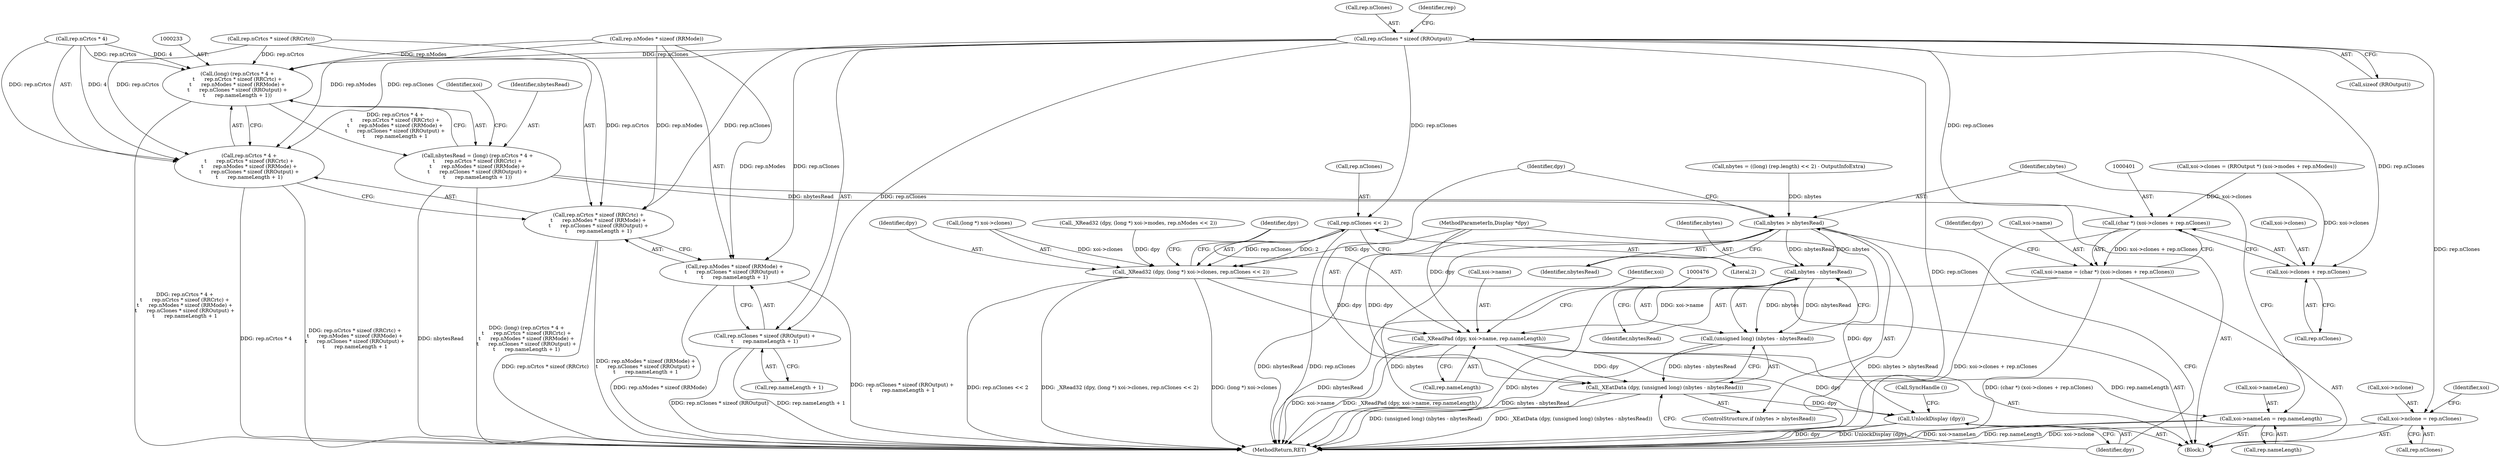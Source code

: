 digraph "0_libXrandr_a0df3e1c7728205e5c7650b2e6dce684139254a6_0@API" {
"1000255" [label="(Call,rep.nClones * sizeof (RROutput))"];
"1000232" [label="(Call,(long) (rep.nCrtcs * 4 +\n\t      rep.nCrtcs * sizeof (RRCrtc) +\n\t      rep.nModes * sizeof (RRMode) +\n\t      rep.nClones * sizeof (RROutput) +\n\t      rep.nameLength + 1))"];
"1000230" [label="(Call,nbytesRead = (long) (rep.nCrtcs * 4 +\n\t      rep.nCrtcs * sizeof (RRCrtc) +\n\t      rep.nModes * sizeof (RRMode) +\n\t      rep.nClones * sizeof (RROutput) +\n\t      rep.nameLength + 1))"];
"1000470" [label="(Call,nbytes > nbytesRead)"];
"1000477" [label="(Call,nbytes - nbytesRead)"];
"1000475" [label="(Call,(unsigned long) (nbytes - nbytesRead))"];
"1000473" [label="(Call,_XEatData (dpy, (unsigned long) (nbytes - nbytesRead)))"];
"1000480" [label="(Call,UnlockDisplay (dpy))"];
"1000234" [label="(Call,rep.nCrtcs * 4 +\n\t      rep.nCrtcs * sizeof (RRCrtc) +\n\t      rep.nModes * sizeof (RRMode) +\n\t      rep.nClones * sizeof (RROutput) +\n\t      rep.nameLength + 1)"];
"1000240" [label="(Call,rep.nCrtcs * sizeof (RRCrtc) +\n\t      rep.nModes * sizeof (RRMode) +\n\t      rep.nClones * sizeof (RROutput) +\n\t      rep.nameLength + 1)"];
"1000247" [label="(Call,rep.nModes * sizeof (RRMode) +\n\t      rep.nClones * sizeof (RROutput) +\n\t      rep.nameLength + 1)"];
"1000254" [label="(Call,rep.nClones * sizeof (RROutput) +\n\t      rep.nameLength + 1)"];
"1000376" [label="(Call,xoi->nclone = rep.nClones)"];
"1000400" [label="(Call,(char *) (xoi->clones + rep.nClones))"];
"1000396" [label="(Call,xoi->name = (char *) (xoi->clones + rep.nClones))"];
"1000445" [label="(Call,_XReadPad (dpy, xoi->name, rep.nameLength))"];
"1000462" [label="(Call,xoi->nameLen = rep.nameLength)"];
"1000402" [label="(Call,xoi->clones + rep.nClones)"];
"1000440" [label="(Call,rep.nClones << 2)"];
"1000433" [label="(Call,_XRead32 (dpy, (long *) xoi->clones, rep.nClones << 2))"];
"1000481" [label="(Identifier,dpy)"];
"1000444" [label="(Literal,2)"];
"1000482" [label="(Call,SyncHandle ())"];
"1000385" [label="(Identifier,xoi)"];
"1000445" [label="(Call,_XReadPad (dpy, xoi->name, rep.nameLength))"];
"1000247" [label="(Call,rep.nModes * sizeof (RRMode) +\n\t      rep.nClones * sizeof (RROutput) +\n\t      rep.nameLength + 1)"];
"1000475" [label="(Call,(unsigned long) (nbytes - nbytesRead))"];
"1000462" [label="(Call,xoi->nameLen = rep.nameLength)"];
"1000267" [label="(Identifier,xoi)"];
"1000473" [label="(Call,_XEatData (dpy, (unsigned long) (nbytes - nbytesRead)))"];
"1000232" [label="(Call,(long) (rep.nCrtcs * 4 +\n\t      rep.nCrtcs * sizeof (RRCrtc) +\n\t      rep.nModes * sizeof (RRMode) +\n\t      rep.nClones * sizeof (RROutput) +\n\t      rep.nameLength + 1))"];
"1000446" [label="(Identifier,dpy)"];
"1000256" [label="(Call,rep.nClones)"];
"1000478" [label="(Identifier,nbytes)"];
"1000487" [label="(MethodReturn,RET)"];
"1000380" [label="(Call,rep.nClones)"];
"1000104" [label="(MethodParameterIn,Display *dpy)"];
"1000248" [label="(Call,rep.nModes * sizeof (RRMode))"];
"1000466" [label="(Call,rep.nameLength)"];
"1000471" [label="(Identifier,nbytes)"];
"1000474" [label="(Identifier,dpy)"];
"1000219" [label="(Call,nbytes = ((long) (rep.length) << 2) - OutputInfoExtra)"];
"1000480" [label="(Call,UnlockDisplay (dpy))"];
"1000406" [label="(Call,rep.nClones)"];
"1000479" [label="(Identifier,nbytesRead)"];
"1000477" [label="(Call,nbytes - nbytesRead)"];
"1000230" [label="(Call,nbytesRead = (long) (rep.nCrtcs * 4 +\n\t      rep.nCrtcs * sizeof (RRCrtc) +\n\t      rep.nModes * sizeof (RRMode) +\n\t      rep.nClones * sizeof (RROutput) +\n\t      rep.nameLength + 1))"];
"1000376" [label="(Call,xoi->nclone = rep.nClones)"];
"1000441" [label="(Call,rep.nClones)"];
"1000396" [label="(Call,xoi->name = (char *) (xoi->clones + rep.nClones))"];
"1000402" [label="(Call,xoi->clones + rep.nClones)"];
"1000240" [label="(Call,rep.nCrtcs * sizeof (RRCrtc) +\n\t      rep.nModes * sizeof (RRMode) +\n\t      rep.nClones * sizeof (RROutput) +\n\t      rep.nameLength + 1)"];
"1000410" [label="(Identifier,dpy)"];
"1000472" [label="(Identifier,nbytesRead)"];
"1000107" [label="(Block,)"];
"1000421" [label="(Call,_XRead32 (dpy, (long *) xoi->modes, rep.nModes << 2))"];
"1000377" [label="(Call,xoi->nclone)"];
"1000433" [label="(Call,_XRead32 (dpy, (long *) xoi->clones, rep.nClones << 2))"];
"1000255" [label="(Call,rep.nClones * sizeof (RROutput))"];
"1000235" [label="(Call,rep.nCrtcs * 4)"];
"1000470" [label="(Call,nbytes > nbytesRead)"];
"1000397" [label="(Call,xoi->name)"];
"1000241" [label="(Call,rep.nCrtcs * sizeof (RRCrtc))"];
"1000400" [label="(Call,(char *) (xoi->clones + rep.nClones))"];
"1000383" [label="(Call,xoi->clones = (RROutput *) (xoi->modes + rep.nModes))"];
"1000434" [label="(Identifier,dpy)"];
"1000263" [label="(Identifier,rep)"];
"1000450" [label="(Call,rep.nameLength)"];
"1000463" [label="(Call,xoi->nameLen)"];
"1000261" [label="(Call,rep.nameLength + 1)"];
"1000440" [label="(Call,rep.nClones << 2)"];
"1000231" [label="(Identifier,nbytesRead)"];
"1000469" [label="(ControlStructure,if (nbytes > nbytesRead))"];
"1000447" [label="(Call,xoi->name)"];
"1000234" [label="(Call,rep.nCrtcs * 4 +\n\t      rep.nCrtcs * sizeof (RRCrtc) +\n\t      rep.nModes * sizeof (RRMode) +\n\t      rep.nClones * sizeof (RROutput) +\n\t      rep.nameLength + 1)"];
"1000259" [label="(Call,sizeof (RROutput))"];
"1000403" [label="(Call,xoi->clones)"];
"1000435" [label="(Call,(long *) xoi->clones)"];
"1000456" [label="(Identifier,xoi)"];
"1000254" [label="(Call,rep.nClones * sizeof (RROutput) +\n\t      rep.nameLength + 1)"];
"1000255" -> "1000254"  [label="AST: "];
"1000255" -> "1000259"  [label="CFG: "];
"1000256" -> "1000255"  [label="AST: "];
"1000259" -> "1000255"  [label="AST: "];
"1000263" -> "1000255"  [label="CFG: "];
"1000255" -> "1000487"  [label="DDG: rep.nClones"];
"1000255" -> "1000232"  [label="DDG: rep.nClones"];
"1000255" -> "1000234"  [label="DDG: rep.nClones"];
"1000255" -> "1000240"  [label="DDG: rep.nClones"];
"1000255" -> "1000247"  [label="DDG: rep.nClones"];
"1000255" -> "1000254"  [label="DDG: rep.nClones"];
"1000255" -> "1000376"  [label="DDG: rep.nClones"];
"1000255" -> "1000400"  [label="DDG: rep.nClones"];
"1000255" -> "1000402"  [label="DDG: rep.nClones"];
"1000255" -> "1000440"  [label="DDG: rep.nClones"];
"1000232" -> "1000230"  [label="AST: "];
"1000232" -> "1000234"  [label="CFG: "];
"1000233" -> "1000232"  [label="AST: "];
"1000234" -> "1000232"  [label="AST: "];
"1000230" -> "1000232"  [label="CFG: "];
"1000232" -> "1000487"  [label="DDG: rep.nCrtcs * 4 +\n\t      rep.nCrtcs * sizeof (RRCrtc) +\n\t      rep.nModes * sizeof (RRMode) +\n\t      rep.nClones * sizeof (RROutput) +\n\t      rep.nameLength + 1"];
"1000232" -> "1000230"  [label="DDG: rep.nCrtcs * 4 +\n\t      rep.nCrtcs * sizeof (RRCrtc) +\n\t      rep.nModes * sizeof (RRMode) +\n\t      rep.nClones * sizeof (RROutput) +\n\t      rep.nameLength + 1"];
"1000235" -> "1000232"  [label="DDG: rep.nCrtcs"];
"1000235" -> "1000232"  [label="DDG: 4"];
"1000241" -> "1000232"  [label="DDG: rep.nCrtcs"];
"1000248" -> "1000232"  [label="DDG: rep.nModes"];
"1000230" -> "1000107"  [label="AST: "];
"1000231" -> "1000230"  [label="AST: "];
"1000267" -> "1000230"  [label="CFG: "];
"1000230" -> "1000487"  [label="DDG: nbytesRead"];
"1000230" -> "1000487"  [label="DDG: (long) (rep.nCrtcs * 4 +\n\t      rep.nCrtcs * sizeof (RRCrtc) +\n\t      rep.nModes * sizeof (RRMode) +\n\t      rep.nClones * sizeof (RROutput) +\n\t      rep.nameLength + 1)"];
"1000230" -> "1000470"  [label="DDG: nbytesRead"];
"1000470" -> "1000469"  [label="AST: "];
"1000470" -> "1000472"  [label="CFG: "];
"1000471" -> "1000470"  [label="AST: "];
"1000472" -> "1000470"  [label="AST: "];
"1000474" -> "1000470"  [label="CFG: "];
"1000481" -> "1000470"  [label="CFG: "];
"1000470" -> "1000487"  [label="DDG: nbytesRead"];
"1000470" -> "1000487"  [label="DDG: nbytes"];
"1000470" -> "1000487"  [label="DDG: nbytes > nbytesRead"];
"1000219" -> "1000470"  [label="DDG: nbytes"];
"1000470" -> "1000477"  [label="DDG: nbytes"];
"1000470" -> "1000477"  [label="DDG: nbytesRead"];
"1000477" -> "1000475"  [label="AST: "];
"1000477" -> "1000479"  [label="CFG: "];
"1000478" -> "1000477"  [label="AST: "];
"1000479" -> "1000477"  [label="AST: "];
"1000475" -> "1000477"  [label="CFG: "];
"1000477" -> "1000487"  [label="DDG: nbytesRead"];
"1000477" -> "1000487"  [label="DDG: nbytes"];
"1000477" -> "1000475"  [label="DDG: nbytes"];
"1000477" -> "1000475"  [label="DDG: nbytesRead"];
"1000475" -> "1000473"  [label="AST: "];
"1000476" -> "1000475"  [label="AST: "];
"1000473" -> "1000475"  [label="CFG: "];
"1000475" -> "1000487"  [label="DDG: nbytes - nbytesRead"];
"1000475" -> "1000473"  [label="DDG: nbytes - nbytesRead"];
"1000473" -> "1000469"  [label="AST: "];
"1000474" -> "1000473"  [label="AST: "];
"1000481" -> "1000473"  [label="CFG: "];
"1000473" -> "1000487"  [label="DDG: (unsigned long) (nbytes - nbytesRead)"];
"1000473" -> "1000487"  [label="DDG: _XEatData (dpy, (unsigned long) (nbytes - nbytesRead))"];
"1000445" -> "1000473"  [label="DDG: dpy"];
"1000104" -> "1000473"  [label="DDG: dpy"];
"1000473" -> "1000480"  [label="DDG: dpy"];
"1000480" -> "1000107"  [label="AST: "];
"1000480" -> "1000481"  [label="CFG: "];
"1000481" -> "1000480"  [label="AST: "];
"1000482" -> "1000480"  [label="CFG: "];
"1000480" -> "1000487"  [label="DDG: UnlockDisplay (dpy)"];
"1000480" -> "1000487"  [label="DDG: dpy"];
"1000445" -> "1000480"  [label="DDG: dpy"];
"1000104" -> "1000480"  [label="DDG: dpy"];
"1000234" -> "1000240"  [label="CFG: "];
"1000235" -> "1000234"  [label="AST: "];
"1000240" -> "1000234"  [label="AST: "];
"1000234" -> "1000487"  [label="DDG: rep.nCrtcs * 4"];
"1000234" -> "1000487"  [label="DDG: rep.nCrtcs * sizeof (RRCrtc) +\n\t      rep.nModes * sizeof (RRMode) +\n\t      rep.nClones * sizeof (RROutput) +\n\t      rep.nameLength + 1"];
"1000235" -> "1000234"  [label="DDG: rep.nCrtcs"];
"1000235" -> "1000234"  [label="DDG: 4"];
"1000241" -> "1000234"  [label="DDG: rep.nCrtcs"];
"1000248" -> "1000234"  [label="DDG: rep.nModes"];
"1000240" -> "1000247"  [label="CFG: "];
"1000241" -> "1000240"  [label="AST: "];
"1000247" -> "1000240"  [label="AST: "];
"1000240" -> "1000487"  [label="DDG: rep.nCrtcs * sizeof (RRCrtc)"];
"1000240" -> "1000487"  [label="DDG: rep.nModes * sizeof (RRMode) +\n\t      rep.nClones * sizeof (RROutput) +\n\t      rep.nameLength + 1"];
"1000241" -> "1000240"  [label="DDG: rep.nCrtcs"];
"1000248" -> "1000240"  [label="DDG: rep.nModes"];
"1000247" -> "1000254"  [label="CFG: "];
"1000248" -> "1000247"  [label="AST: "];
"1000254" -> "1000247"  [label="AST: "];
"1000247" -> "1000487"  [label="DDG: rep.nModes * sizeof (RRMode)"];
"1000247" -> "1000487"  [label="DDG: rep.nClones * sizeof (RROutput) +\n\t      rep.nameLength + 1"];
"1000248" -> "1000247"  [label="DDG: rep.nModes"];
"1000254" -> "1000261"  [label="CFG: "];
"1000261" -> "1000254"  [label="AST: "];
"1000254" -> "1000487"  [label="DDG: rep.nClones * sizeof (RROutput)"];
"1000254" -> "1000487"  [label="DDG: rep.nameLength + 1"];
"1000376" -> "1000107"  [label="AST: "];
"1000376" -> "1000380"  [label="CFG: "];
"1000377" -> "1000376"  [label="AST: "];
"1000380" -> "1000376"  [label="AST: "];
"1000385" -> "1000376"  [label="CFG: "];
"1000376" -> "1000487"  [label="DDG: xoi->nclone"];
"1000400" -> "1000396"  [label="AST: "];
"1000400" -> "1000402"  [label="CFG: "];
"1000401" -> "1000400"  [label="AST: "];
"1000402" -> "1000400"  [label="AST: "];
"1000396" -> "1000400"  [label="CFG: "];
"1000400" -> "1000487"  [label="DDG: xoi->clones + rep.nClones"];
"1000400" -> "1000396"  [label="DDG: xoi->clones + rep.nClones"];
"1000383" -> "1000400"  [label="DDG: xoi->clones"];
"1000396" -> "1000107"  [label="AST: "];
"1000397" -> "1000396"  [label="AST: "];
"1000410" -> "1000396"  [label="CFG: "];
"1000396" -> "1000487"  [label="DDG: (char *) (xoi->clones + rep.nClones)"];
"1000396" -> "1000445"  [label="DDG: xoi->name"];
"1000445" -> "1000107"  [label="AST: "];
"1000445" -> "1000450"  [label="CFG: "];
"1000446" -> "1000445"  [label="AST: "];
"1000447" -> "1000445"  [label="AST: "];
"1000450" -> "1000445"  [label="AST: "];
"1000456" -> "1000445"  [label="CFG: "];
"1000445" -> "1000487"  [label="DDG: xoi->name"];
"1000445" -> "1000487"  [label="DDG: _XReadPad (dpy, xoi->name, rep.nameLength)"];
"1000433" -> "1000445"  [label="DDG: dpy"];
"1000104" -> "1000445"  [label="DDG: dpy"];
"1000445" -> "1000462"  [label="DDG: rep.nameLength"];
"1000462" -> "1000107"  [label="AST: "];
"1000462" -> "1000466"  [label="CFG: "];
"1000463" -> "1000462"  [label="AST: "];
"1000466" -> "1000462"  [label="AST: "];
"1000471" -> "1000462"  [label="CFG: "];
"1000462" -> "1000487"  [label="DDG: xoi->nameLen"];
"1000462" -> "1000487"  [label="DDG: rep.nameLength"];
"1000402" -> "1000406"  [label="CFG: "];
"1000403" -> "1000402"  [label="AST: "];
"1000406" -> "1000402"  [label="AST: "];
"1000383" -> "1000402"  [label="DDG: xoi->clones"];
"1000440" -> "1000433"  [label="AST: "];
"1000440" -> "1000444"  [label="CFG: "];
"1000441" -> "1000440"  [label="AST: "];
"1000444" -> "1000440"  [label="AST: "];
"1000433" -> "1000440"  [label="CFG: "];
"1000440" -> "1000487"  [label="DDG: rep.nClones"];
"1000440" -> "1000433"  [label="DDG: rep.nClones"];
"1000440" -> "1000433"  [label="DDG: 2"];
"1000433" -> "1000107"  [label="AST: "];
"1000434" -> "1000433"  [label="AST: "];
"1000435" -> "1000433"  [label="AST: "];
"1000446" -> "1000433"  [label="CFG: "];
"1000433" -> "1000487"  [label="DDG: rep.nClones << 2"];
"1000433" -> "1000487"  [label="DDG: _XRead32 (dpy, (long *) xoi->clones, rep.nClones << 2)"];
"1000433" -> "1000487"  [label="DDG: (long *) xoi->clones"];
"1000421" -> "1000433"  [label="DDG: dpy"];
"1000104" -> "1000433"  [label="DDG: dpy"];
"1000435" -> "1000433"  [label="DDG: xoi->clones"];
}
